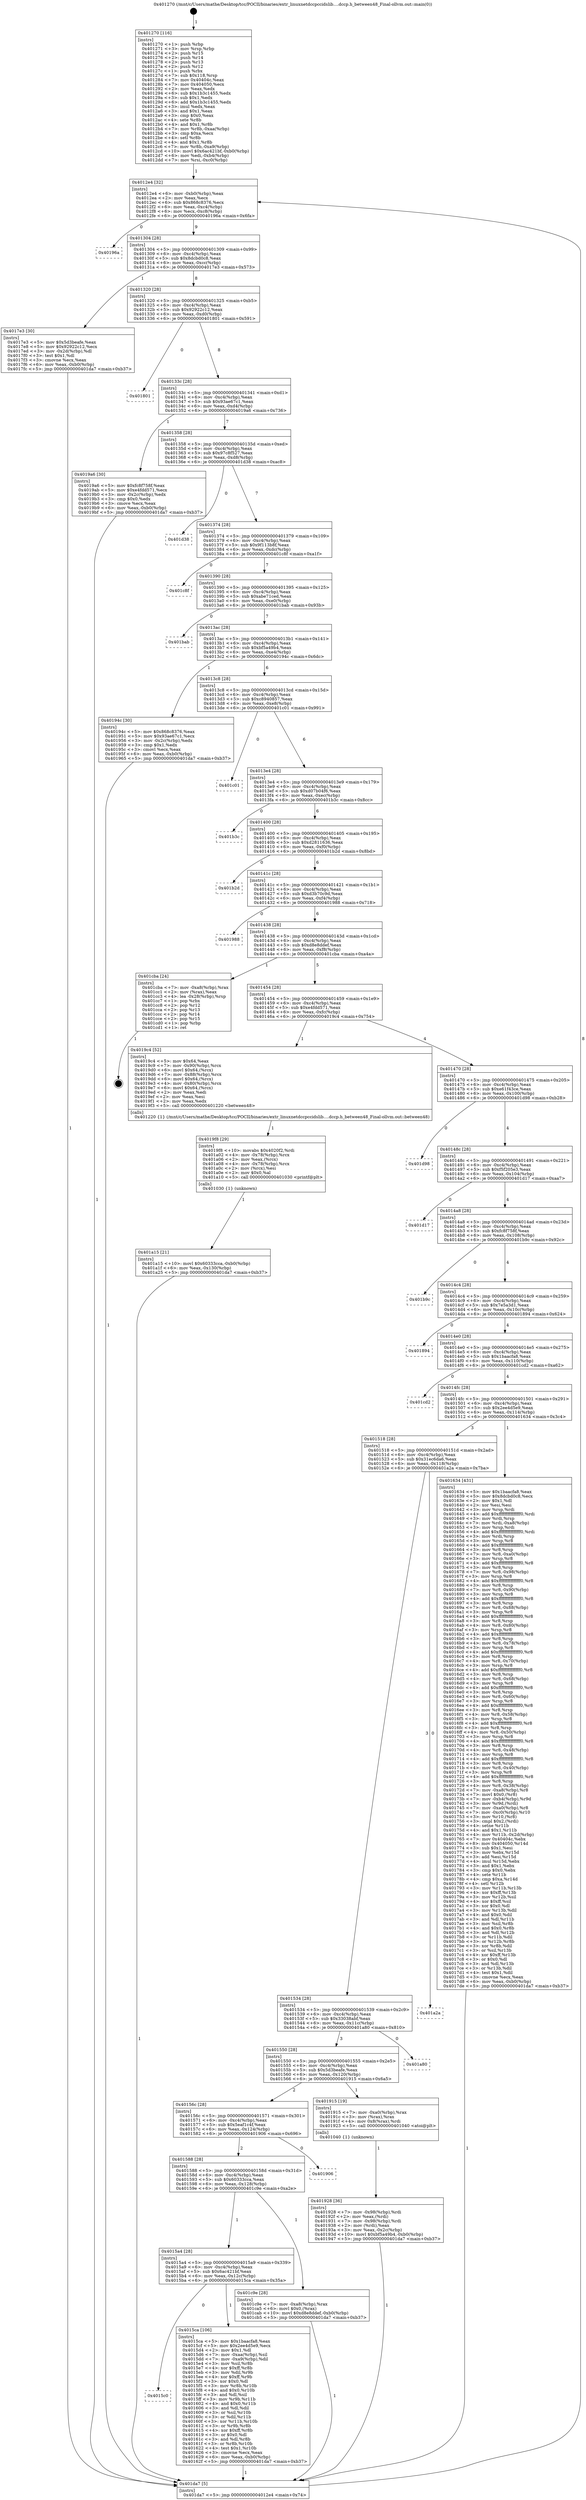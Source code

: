digraph "0x401270" {
  label = "0x401270 (/mnt/c/Users/mathe/Desktop/tcc/POCII/binaries/extr_linuxnetdccpccidslib....dccp.h_between48_Final-ollvm.out::main(0))"
  labelloc = "t"
  node[shape=record]

  Entry [label="",width=0.3,height=0.3,shape=circle,fillcolor=black,style=filled]
  "0x4012e4" [label="{
     0x4012e4 [32]\l
     | [instrs]\l
     &nbsp;&nbsp;0x4012e4 \<+6\>: mov -0xb0(%rbp),%eax\l
     &nbsp;&nbsp;0x4012ea \<+2\>: mov %eax,%ecx\l
     &nbsp;&nbsp;0x4012ec \<+6\>: sub $0x868c8376,%ecx\l
     &nbsp;&nbsp;0x4012f2 \<+6\>: mov %eax,-0xc4(%rbp)\l
     &nbsp;&nbsp;0x4012f8 \<+6\>: mov %ecx,-0xc8(%rbp)\l
     &nbsp;&nbsp;0x4012fe \<+6\>: je 000000000040196a \<main+0x6fa\>\l
  }"]
  "0x40196a" [label="{
     0x40196a\l
  }", style=dashed]
  "0x401304" [label="{
     0x401304 [28]\l
     | [instrs]\l
     &nbsp;&nbsp;0x401304 \<+5\>: jmp 0000000000401309 \<main+0x99\>\l
     &nbsp;&nbsp;0x401309 \<+6\>: mov -0xc4(%rbp),%eax\l
     &nbsp;&nbsp;0x40130f \<+5\>: sub $0x8dcbd0c8,%eax\l
     &nbsp;&nbsp;0x401314 \<+6\>: mov %eax,-0xcc(%rbp)\l
     &nbsp;&nbsp;0x40131a \<+6\>: je 00000000004017e3 \<main+0x573\>\l
  }"]
  Exit [label="",width=0.3,height=0.3,shape=circle,fillcolor=black,style=filled,peripheries=2]
  "0x4017e3" [label="{
     0x4017e3 [30]\l
     | [instrs]\l
     &nbsp;&nbsp;0x4017e3 \<+5\>: mov $0x5d3beafe,%eax\l
     &nbsp;&nbsp;0x4017e8 \<+5\>: mov $0x92922c12,%ecx\l
     &nbsp;&nbsp;0x4017ed \<+3\>: mov -0x2d(%rbp),%dl\l
     &nbsp;&nbsp;0x4017f0 \<+3\>: test $0x1,%dl\l
     &nbsp;&nbsp;0x4017f3 \<+3\>: cmovne %ecx,%eax\l
     &nbsp;&nbsp;0x4017f6 \<+6\>: mov %eax,-0xb0(%rbp)\l
     &nbsp;&nbsp;0x4017fc \<+5\>: jmp 0000000000401da7 \<main+0xb37\>\l
  }"]
  "0x401320" [label="{
     0x401320 [28]\l
     | [instrs]\l
     &nbsp;&nbsp;0x401320 \<+5\>: jmp 0000000000401325 \<main+0xb5\>\l
     &nbsp;&nbsp;0x401325 \<+6\>: mov -0xc4(%rbp),%eax\l
     &nbsp;&nbsp;0x40132b \<+5\>: sub $0x92922c12,%eax\l
     &nbsp;&nbsp;0x401330 \<+6\>: mov %eax,-0xd0(%rbp)\l
     &nbsp;&nbsp;0x401336 \<+6\>: je 0000000000401801 \<main+0x591\>\l
  }"]
  "0x401a15" [label="{
     0x401a15 [21]\l
     | [instrs]\l
     &nbsp;&nbsp;0x401a15 \<+10\>: movl $0x60333cca,-0xb0(%rbp)\l
     &nbsp;&nbsp;0x401a1f \<+6\>: mov %eax,-0x130(%rbp)\l
     &nbsp;&nbsp;0x401a25 \<+5\>: jmp 0000000000401da7 \<main+0xb37\>\l
  }"]
  "0x401801" [label="{
     0x401801\l
  }", style=dashed]
  "0x40133c" [label="{
     0x40133c [28]\l
     | [instrs]\l
     &nbsp;&nbsp;0x40133c \<+5\>: jmp 0000000000401341 \<main+0xd1\>\l
     &nbsp;&nbsp;0x401341 \<+6\>: mov -0xc4(%rbp),%eax\l
     &nbsp;&nbsp;0x401347 \<+5\>: sub $0x93ae67c1,%eax\l
     &nbsp;&nbsp;0x40134c \<+6\>: mov %eax,-0xd4(%rbp)\l
     &nbsp;&nbsp;0x401352 \<+6\>: je 00000000004019a6 \<main+0x736\>\l
  }"]
  "0x4019f8" [label="{
     0x4019f8 [29]\l
     | [instrs]\l
     &nbsp;&nbsp;0x4019f8 \<+10\>: movabs $0x4020f2,%rdi\l
     &nbsp;&nbsp;0x401a02 \<+4\>: mov -0x78(%rbp),%rcx\l
     &nbsp;&nbsp;0x401a06 \<+2\>: mov %eax,(%rcx)\l
     &nbsp;&nbsp;0x401a08 \<+4\>: mov -0x78(%rbp),%rcx\l
     &nbsp;&nbsp;0x401a0c \<+2\>: mov (%rcx),%esi\l
     &nbsp;&nbsp;0x401a0e \<+2\>: mov $0x0,%al\l
     &nbsp;&nbsp;0x401a10 \<+5\>: call 0000000000401030 \<printf@plt\>\l
     | [calls]\l
     &nbsp;&nbsp;0x401030 \{1\} (unknown)\l
  }"]
  "0x4019a6" [label="{
     0x4019a6 [30]\l
     | [instrs]\l
     &nbsp;&nbsp;0x4019a6 \<+5\>: mov $0xfc8f758f,%eax\l
     &nbsp;&nbsp;0x4019ab \<+5\>: mov $0xe4fdd571,%ecx\l
     &nbsp;&nbsp;0x4019b0 \<+3\>: mov -0x2c(%rbp),%edx\l
     &nbsp;&nbsp;0x4019b3 \<+3\>: cmp $0x0,%edx\l
     &nbsp;&nbsp;0x4019b6 \<+3\>: cmove %ecx,%eax\l
     &nbsp;&nbsp;0x4019b9 \<+6\>: mov %eax,-0xb0(%rbp)\l
     &nbsp;&nbsp;0x4019bf \<+5\>: jmp 0000000000401da7 \<main+0xb37\>\l
  }"]
  "0x401358" [label="{
     0x401358 [28]\l
     | [instrs]\l
     &nbsp;&nbsp;0x401358 \<+5\>: jmp 000000000040135d \<main+0xed\>\l
     &nbsp;&nbsp;0x40135d \<+6\>: mov -0xc4(%rbp),%eax\l
     &nbsp;&nbsp;0x401363 \<+5\>: sub $0x97c8f527,%eax\l
     &nbsp;&nbsp;0x401368 \<+6\>: mov %eax,-0xd8(%rbp)\l
     &nbsp;&nbsp;0x40136e \<+6\>: je 0000000000401d38 \<main+0xac8\>\l
  }"]
  "0x401928" [label="{
     0x401928 [36]\l
     | [instrs]\l
     &nbsp;&nbsp;0x401928 \<+7\>: mov -0x98(%rbp),%rdi\l
     &nbsp;&nbsp;0x40192f \<+2\>: mov %eax,(%rdi)\l
     &nbsp;&nbsp;0x401931 \<+7\>: mov -0x98(%rbp),%rdi\l
     &nbsp;&nbsp;0x401938 \<+2\>: mov (%rdi),%eax\l
     &nbsp;&nbsp;0x40193a \<+3\>: mov %eax,-0x2c(%rbp)\l
     &nbsp;&nbsp;0x40193d \<+10\>: movl $0xbf5a49b4,-0xb0(%rbp)\l
     &nbsp;&nbsp;0x401947 \<+5\>: jmp 0000000000401da7 \<main+0xb37\>\l
  }"]
  "0x401d38" [label="{
     0x401d38\l
  }", style=dashed]
  "0x401374" [label="{
     0x401374 [28]\l
     | [instrs]\l
     &nbsp;&nbsp;0x401374 \<+5\>: jmp 0000000000401379 \<main+0x109\>\l
     &nbsp;&nbsp;0x401379 \<+6\>: mov -0xc4(%rbp),%eax\l
     &nbsp;&nbsp;0x40137f \<+5\>: sub $0x9f113b8f,%eax\l
     &nbsp;&nbsp;0x401384 \<+6\>: mov %eax,-0xdc(%rbp)\l
     &nbsp;&nbsp;0x40138a \<+6\>: je 0000000000401c8f \<main+0xa1f\>\l
  }"]
  "0x401270" [label="{
     0x401270 [116]\l
     | [instrs]\l
     &nbsp;&nbsp;0x401270 \<+1\>: push %rbp\l
     &nbsp;&nbsp;0x401271 \<+3\>: mov %rsp,%rbp\l
     &nbsp;&nbsp;0x401274 \<+2\>: push %r15\l
     &nbsp;&nbsp;0x401276 \<+2\>: push %r14\l
     &nbsp;&nbsp;0x401278 \<+2\>: push %r13\l
     &nbsp;&nbsp;0x40127a \<+2\>: push %r12\l
     &nbsp;&nbsp;0x40127c \<+1\>: push %rbx\l
     &nbsp;&nbsp;0x40127d \<+7\>: sub $0x118,%rsp\l
     &nbsp;&nbsp;0x401284 \<+7\>: mov 0x40404c,%eax\l
     &nbsp;&nbsp;0x40128b \<+7\>: mov 0x404050,%ecx\l
     &nbsp;&nbsp;0x401292 \<+2\>: mov %eax,%edx\l
     &nbsp;&nbsp;0x401294 \<+6\>: sub $0x1b3c1455,%edx\l
     &nbsp;&nbsp;0x40129a \<+3\>: sub $0x1,%edx\l
     &nbsp;&nbsp;0x40129d \<+6\>: add $0x1b3c1455,%edx\l
     &nbsp;&nbsp;0x4012a3 \<+3\>: imul %edx,%eax\l
     &nbsp;&nbsp;0x4012a6 \<+3\>: and $0x1,%eax\l
     &nbsp;&nbsp;0x4012a9 \<+3\>: cmp $0x0,%eax\l
     &nbsp;&nbsp;0x4012ac \<+4\>: sete %r8b\l
     &nbsp;&nbsp;0x4012b0 \<+4\>: and $0x1,%r8b\l
     &nbsp;&nbsp;0x4012b4 \<+7\>: mov %r8b,-0xaa(%rbp)\l
     &nbsp;&nbsp;0x4012bb \<+3\>: cmp $0xa,%ecx\l
     &nbsp;&nbsp;0x4012be \<+4\>: setl %r8b\l
     &nbsp;&nbsp;0x4012c2 \<+4\>: and $0x1,%r8b\l
     &nbsp;&nbsp;0x4012c6 \<+7\>: mov %r8b,-0xa9(%rbp)\l
     &nbsp;&nbsp;0x4012cd \<+10\>: movl $0x6ac421bf,-0xb0(%rbp)\l
     &nbsp;&nbsp;0x4012d7 \<+6\>: mov %edi,-0xb4(%rbp)\l
     &nbsp;&nbsp;0x4012dd \<+7\>: mov %rsi,-0xc0(%rbp)\l
  }"]
  "0x401c8f" [label="{
     0x401c8f\l
  }", style=dashed]
  "0x401390" [label="{
     0x401390 [28]\l
     | [instrs]\l
     &nbsp;&nbsp;0x401390 \<+5\>: jmp 0000000000401395 \<main+0x125\>\l
     &nbsp;&nbsp;0x401395 \<+6\>: mov -0xc4(%rbp),%eax\l
     &nbsp;&nbsp;0x40139b \<+5\>: sub $0xabe71ced,%eax\l
     &nbsp;&nbsp;0x4013a0 \<+6\>: mov %eax,-0xe0(%rbp)\l
     &nbsp;&nbsp;0x4013a6 \<+6\>: je 0000000000401bab \<main+0x93b\>\l
  }"]
  "0x401da7" [label="{
     0x401da7 [5]\l
     | [instrs]\l
     &nbsp;&nbsp;0x401da7 \<+5\>: jmp 00000000004012e4 \<main+0x74\>\l
  }"]
  "0x401bab" [label="{
     0x401bab\l
  }", style=dashed]
  "0x4013ac" [label="{
     0x4013ac [28]\l
     | [instrs]\l
     &nbsp;&nbsp;0x4013ac \<+5\>: jmp 00000000004013b1 \<main+0x141\>\l
     &nbsp;&nbsp;0x4013b1 \<+6\>: mov -0xc4(%rbp),%eax\l
     &nbsp;&nbsp;0x4013b7 \<+5\>: sub $0xbf5a49b4,%eax\l
     &nbsp;&nbsp;0x4013bc \<+6\>: mov %eax,-0xe4(%rbp)\l
     &nbsp;&nbsp;0x4013c2 \<+6\>: je 000000000040194c \<main+0x6dc\>\l
  }"]
  "0x4015c0" [label="{
     0x4015c0\l
  }", style=dashed]
  "0x40194c" [label="{
     0x40194c [30]\l
     | [instrs]\l
     &nbsp;&nbsp;0x40194c \<+5\>: mov $0x868c8376,%eax\l
     &nbsp;&nbsp;0x401951 \<+5\>: mov $0x93ae67c1,%ecx\l
     &nbsp;&nbsp;0x401956 \<+3\>: mov -0x2c(%rbp),%edx\l
     &nbsp;&nbsp;0x401959 \<+3\>: cmp $0x1,%edx\l
     &nbsp;&nbsp;0x40195c \<+3\>: cmovl %ecx,%eax\l
     &nbsp;&nbsp;0x40195f \<+6\>: mov %eax,-0xb0(%rbp)\l
     &nbsp;&nbsp;0x401965 \<+5\>: jmp 0000000000401da7 \<main+0xb37\>\l
  }"]
  "0x4013c8" [label="{
     0x4013c8 [28]\l
     | [instrs]\l
     &nbsp;&nbsp;0x4013c8 \<+5\>: jmp 00000000004013cd \<main+0x15d\>\l
     &nbsp;&nbsp;0x4013cd \<+6\>: mov -0xc4(%rbp),%eax\l
     &nbsp;&nbsp;0x4013d3 \<+5\>: sub $0xc8940857,%eax\l
     &nbsp;&nbsp;0x4013d8 \<+6\>: mov %eax,-0xe8(%rbp)\l
     &nbsp;&nbsp;0x4013de \<+6\>: je 0000000000401c01 \<main+0x991\>\l
  }"]
  "0x4015ca" [label="{
     0x4015ca [106]\l
     | [instrs]\l
     &nbsp;&nbsp;0x4015ca \<+5\>: mov $0x1baacfa8,%eax\l
     &nbsp;&nbsp;0x4015cf \<+5\>: mov $0x2ee4d5e9,%ecx\l
     &nbsp;&nbsp;0x4015d4 \<+2\>: mov $0x1,%dl\l
     &nbsp;&nbsp;0x4015d6 \<+7\>: mov -0xaa(%rbp),%sil\l
     &nbsp;&nbsp;0x4015dd \<+7\>: mov -0xa9(%rbp),%dil\l
     &nbsp;&nbsp;0x4015e4 \<+3\>: mov %sil,%r8b\l
     &nbsp;&nbsp;0x4015e7 \<+4\>: xor $0xff,%r8b\l
     &nbsp;&nbsp;0x4015eb \<+3\>: mov %dil,%r9b\l
     &nbsp;&nbsp;0x4015ee \<+4\>: xor $0xff,%r9b\l
     &nbsp;&nbsp;0x4015f2 \<+3\>: xor $0x0,%dl\l
     &nbsp;&nbsp;0x4015f5 \<+3\>: mov %r8b,%r10b\l
     &nbsp;&nbsp;0x4015f8 \<+4\>: and $0x0,%r10b\l
     &nbsp;&nbsp;0x4015fc \<+3\>: and %dl,%sil\l
     &nbsp;&nbsp;0x4015ff \<+3\>: mov %r9b,%r11b\l
     &nbsp;&nbsp;0x401602 \<+4\>: and $0x0,%r11b\l
     &nbsp;&nbsp;0x401606 \<+3\>: and %dl,%dil\l
     &nbsp;&nbsp;0x401609 \<+3\>: or %sil,%r10b\l
     &nbsp;&nbsp;0x40160c \<+3\>: or %dil,%r11b\l
     &nbsp;&nbsp;0x40160f \<+3\>: xor %r11b,%r10b\l
     &nbsp;&nbsp;0x401612 \<+3\>: or %r9b,%r8b\l
     &nbsp;&nbsp;0x401615 \<+4\>: xor $0xff,%r8b\l
     &nbsp;&nbsp;0x401619 \<+3\>: or $0x0,%dl\l
     &nbsp;&nbsp;0x40161c \<+3\>: and %dl,%r8b\l
     &nbsp;&nbsp;0x40161f \<+3\>: or %r8b,%r10b\l
     &nbsp;&nbsp;0x401622 \<+4\>: test $0x1,%r10b\l
     &nbsp;&nbsp;0x401626 \<+3\>: cmovne %ecx,%eax\l
     &nbsp;&nbsp;0x401629 \<+6\>: mov %eax,-0xb0(%rbp)\l
     &nbsp;&nbsp;0x40162f \<+5\>: jmp 0000000000401da7 \<main+0xb37\>\l
  }"]
  "0x401c01" [label="{
     0x401c01\l
  }", style=dashed]
  "0x4013e4" [label="{
     0x4013e4 [28]\l
     | [instrs]\l
     &nbsp;&nbsp;0x4013e4 \<+5\>: jmp 00000000004013e9 \<main+0x179\>\l
     &nbsp;&nbsp;0x4013e9 \<+6\>: mov -0xc4(%rbp),%eax\l
     &nbsp;&nbsp;0x4013ef \<+5\>: sub $0xd07b04f6,%eax\l
     &nbsp;&nbsp;0x4013f4 \<+6\>: mov %eax,-0xec(%rbp)\l
     &nbsp;&nbsp;0x4013fa \<+6\>: je 0000000000401b3c \<main+0x8cc\>\l
  }"]
  "0x4015a4" [label="{
     0x4015a4 [28]\l
     | [instrs]\l
     &nbsp;&nbsp;0x4015a4 \<+5\>: jmp 00000000004015a9 \<main+0x339\>\l
     &nbsp;&nbsp;0x4015a9 \<+6\>: mov -0xc4(%rbp),%eax\l
     &nbsp;&nbsp;0x4015af \<+5\>: sub $0x6ac421bf,%eax\l
     &nbsp;&nbsp;0x4015b4 \<+6\>: mov %eax,-0x12c(%rbp)\l
     &nbsp;&nbsp;0x4015ba \<+6\>: je 00000000004015ca \<main+0x35a\>\l
  }"]
  "0x401b3c" [label="{
     0x401b3c\l
  }", style=dashed]
  "0x401400" [label="{
     0x401400 [28]\l
     | [instrs]\l
     &nbsp;&nbsp;0x401400 \<+5\>: jmp 0000000000401405 \<main+0x195\>\l
     &nbsp;&nbsp;0x401405 \<+6\>: mov -0xc4(%rbp),%eax\l
     &nbsp;&nbsp;0x40140b \<+5\>: sub $0xd2811636,%eax\l
     &nbsp;&nbsp;0x401410 \<+6\>: mov %eax,-0xf0(%rbp)\l
     &nbsp;&nbsp;0x401416 \<+6\>: je 0000000000401b2d \<main+0x8bd\>\l
  }"]
  "0x401c9e" [label="{
     0x401c9e [28]\l
     | [instrs]\l
     &nbsp;&nbsp;0x401c9e \<+7\>: mov -0xa8(%rbp),%rax\l
     &nbsp;&nbsp;0x401ca5 \<+6\>: movl $0x0,(%rax)\l
     &nbsp;&nbsp;0x401cab \<+10\>: movl $0xd8e8ddef,-0xb0(%rbp)\l
     &nbsp;&nbsp;0x401cb5 \<+5\>: jmp 0000000000401da7 \<main+0xb37\>\l
  }"]
  "0x401b2d" [label="{
     0x401b2d\l
  }", style=dashed]
  "0x40141c" [label="{
     0x40141c [28]\l
     | [instrs]\l
     &nbsp;&nbsp;0x40141c \<+5\>: jmp 0000000000401421 \<main+0x1b1\>\l
     &nbsp;&nbsp;0x401421 \<+6\>: mov -0xc4(%rbp),%eax\l
     &nbsp;&nbsp;0x401427 \<+5\>: sub $0xd3b70c9d,%eax\l
     &nbsp;&nbsp;0x40142c \<+6\>: mov %eax,-0xf4(%rbp)\l
     &nbsp;&nbsp;0x401432 \<+6\>: je 0000000000401988 \<main+0x718\>\l
  }"]
  "0x401588" [label="{
     0x401588 [28]\l
     | [instrs]\l
     &nbsp;&nbsp;0x401588 \<+5\>: jmp 000000000040158d \<main+0x31d\>\l
     &nbsp;&nbsp;0x40158d \<+6\>: mov -0xc4(%rbp),%eax\l
     &nbsp;&nbsp;0x401593 \<+5\>: sub $0x60333cca,%eax\l
     &nbsp;&nbsp;0x401598 \<+6\>: mov %eax,-0x128(%rbp)\l
     &nbsp;&nbsp;0x40159e \<+6\>: je 0000000000401c9e \<main+0xa2e\>\l
  }"]
  "0x401988" [label="{
     0x401988\l
  }", style=dashed]
  "0x401438" [label="{
     0x401438 [28]\l
     | [instrs]\l
     &nbsp;&nbsp;0x401438 \<+5\>: jmp 000000000040143d \<main+0x1cd\>\l
     &nbsp;&nbsp;0x40143d \<+6\>: mov -0xc4(%rbp),%eax\l
     &nbsp;&nbsp;0x401443 \<+5\>: sub $0xd8e8ddef,%eax\l
     &nbsp;&nbsp;0x401448 \<+6\>: mov %eax,-0xf8(%rbp)\l
     &nbsp;&nbsp;0x40144e \<+6\>: je 0000000000401cba \<main+0xa4a\>\l
  }"]
  "0x401906" [label="{
     0x401906\l
  }", style=dashed]
  "0x401cba" [label="{
     0x401cba [24]\l
     | [instrs]\l
     &nbsp;&nbsp;0x401cba \<+7\>: mov -0xa8(%rbp),%rax\l
     &nbsp;&nbsp;0x401cc1 \<+2\>: mov (%rax),%eax\l
     &nbsp;&nbsp;0x401cc3 \<+4\>: lea -0x28(%rbp),%rsp\l
     &nbsp;&nbsp;0x401cc7 \<+1\>: pop %rbx\l
     &nbsp;&nbsp;0x401cc8 \<+2\>: pop %r12\l
     &nbsp;&nbsp;0x401cca \<+2\>: pop %r13\l
     &nbsp;&nbsp;0x401ccc \<+2\>: pop %r14\l
     &nbsp;&nbsp;0x401cce \<+2\>: pop %r15\l
     &nbsp;&nbsp;0x401cd0 \<+1\>: pop %rbp\l
     &nbsp;&nbsp;0x401cd1 \<+1\>: ret\l
  }"]
  "0x401454" [label="{
     0x401454 [28]\l
     | [instrs]\l
     &nbsp;&nbsp;0x401454 \<+5\>: jmp 0000000000401459 \<main+0x1e9\>\l
     &nbsp;&nbsp;0x401459 \<+6\>: mov -0xc4(%rbp),%eax\l
     &nbsp;&nbsp;0x40145f \<+5\>: sub $0xe4fdd571,%eax\l
     &nbsp;&nbsp;0x401464 \<+6\>: mov %eax,-0xfc(%rbp)\l
     &nbsp;&nbsp;0x40146a \<+6\>: je 00000000004019c4 \<main+0x754\>\l
  }"]
  "0x40156c" [label="{
     0x40156c [28]\l
     | [instrs]\l
     &nbsp;&nbsp;0x40156c \<+5\>: jmp 0000000000401571 \<main+0x301\>\l
     &nbsp;&nbsp;0x401571 \<+6\>: mov -0xc4(%rbp),%eax\l
     &nbsp;&nbsp;0x401577 \<+5\>: sub $0x5eaf1c4f,%eax\l
     &nbsp;&nbsp;0x40157c \<+6\>: mov %eax,-0x124(%rbp)\l
     &nbsp;&nbsp;0x401582 \<+6\>: je 0000000000401906 \<main+0x696\>\l
  }"]
  "0x4019c4" [label="{
     0x4019c4 [52]\l
     | [instrs]\l
     &nbsp;&nbsp;0x4019c4 \<+5\>: mov $0x64,%eax\l
     &nbsp;&nbsp;0x4019c9 \<+7\>: mov -0x90(%rbp),%rcx\l
     &nbsp;&nbsp;0x4019d0 \<+6\>: movl $0x64,(%rcx)\l
     &nbsp;&nbsp;0x4019d6 \<+7\>: mov -0x88(%rbp),%rcx\l
     &nbsp;&nbsp;0x4019dd \<+6\>: movl $0x64,(%rcx)\l
     &nbsp;&nbsp;0x4019e3 \<+4\>: mov -0x80(%rbp),%rcx\l
     &nbsp;&nbsp;0x4019e7 \<+6\>: movl $0x64,(%rcx)\l
     &nbsp;&nbsp;0x4019ed \<+2\>: mov %eax,%edi\l
     &nbsp;&nbsp;0x4019ef \<+2\>: mov %eax,%esi\l
     &nbsp;&nbsp;0x4019f1 \<+2\>: mov %eax,%edx\l
     &nbsp;&nbsp;0x4019f3 \<+5\>: call 0000000000401220 \<between48\>\l
     | [calls]\l
     &nbsp;&nbsp;0x401220 \{1\} (/mnt/c/Users/mathe/Desktop/tcc/POCII/binaries/extr_linuxnetdccpccidslib....dccp.h_between48_Final-ollvm.out::between48)\l
  }"]
  "0x401470" [label="{
     0x401470 [28]\l
     | [instrs]\l
     &nbsp;&nbsp;0x401470 \<+5\>: jmp 0000000000401475 \<main+0x205\>\l
     &nbsp;&nbsp;0x401475 \<+6\>: mov -0xc4(%rbp),%eax\l
     &nbsp;&nbsp;0x40147b \<+5\>: sub $0xe61f43ce,%eax\l
     &nbsp;&nbsp;0x401480 \<+6\>: mov %eax,-0x100(%rbp)\l
     &nbsp;&nbsp;0x401486 \<+6\>: je 0000000000401d98 \<main+0xb28\>\l
  }"]
  "0x401915" [label="{
     0x401915 [19]\l
     | [instrs]\l
     &nbsp;&nbsp;0x401915 \<+7\>: mov -0xa0(%rbp),%rax\l
     &nbsp;&nbsp;0x40191c \<+3\>: mov (%rax),%rax\l
     &nbsp;&nbsp;0x40191f \<+4\>: mov 0x8(%rax),%rdi\l
     &nbsp;&nbsp;0x401923 \<+5\>: call 0000000000401040 \<atoi@plt\>\l
     | [calls]\l
     &nbsp;&nbsp;0x401040 \{1\} (unknown)\l
  }"]
  "0x401d98" [label="{
     0x401d98\l
  }", style=dashed]
  "0x40148c" [label="{
     0x40148c [28]\l
     | [instrs]\l
     &nbsp;&nbsp;0x40148c \<+5\>: jmp 0000000000401491 \<main+0x221\>\l
     &nbsp;&nbsp;0x401491 \<+6\>: mov -0xc4(%rbp),%eax\l
     &nbsp;&nbsp;0x401497 \<+5\>: sub $0xf5f205e3,%eax\l
     &nbsp;&nbsp;0x40149c \<+6\>: mov %eax,-0x104(%rbp)\l
     &nbsp;&nbsp;0x4014a2 \<+6\>: je 0000000000401d17 \<main+0xaa7\>\l
  }"]
  "0x401550" [label="{
     0x401550 [28]\l
     | [instrs]\l
     &nbsp;&nbsp;0x401550 \<+5\>: jmp 0000000000401555 \<main+0x2e5\>\l
     &nbsp;&nbsp;0x401555 \<+6\>: mov -0xc4(%rbp),%eax\l
     &nbsp;&nbsp;0x40155b \<+5\>: sub $0x5d3beafe,%eax\l
     &nbsp;&nbsp;0x401560 \<+6\>: mov %eax,-0x120(%rbp)\l
     &nbsp;&nbsp;0x401566 \<+6\>: je 0000000000401915 \<main+0x6a5\>\l
  }"]
  "0x401d17" [label="{
     0x401d17\l
  }", style=dashed]
  "0x4014a8" [label="{
     0x4014a8 [28]\l
     | [instrs]\l
     &nbsp;&nbsp;0x4014a8 \<+5\>: jmp 00000000004014ad \<main+0x23d\>\l
     &nbsp;&nbsp;0x4014ad \<+6\>: mov -0xc4(%rbp),%eax\l
     &nbsp;&nbsp;0x4014b3 \<+5\>: sub $0xfc8f758f,%eax\l
     &nbsp;&nbsp;0x4014b8 \<+6\>: mov %eax,-0x108(%rbp)\l
     &nbsp;&nbsp;0x4014be \<+6\>: je 0000000000401b9c \<main+0x92c\>\l
  }"]
  "0x401a80" [label="{
     0x401a80\l
  }", style=dashed]
  "0x401b9c" [label="{
     0x401b9c\l
  }", style=dashed]
  "0x4014c4" [label="{
     0x4014c4 [28]\l
     | [instrs]\l
     &nbsp;&nbsp;0x4014c4 \<+5\>: jmp 00000000004014c9 \<main+0x259\>\l
     &nbsp;&nbsp;0x4014c9 \<+6\>: mov -0xc4(%rbp),%eax\l
     &nbsp;&nbsp;0x4014cf \<+5\>: sub $0x7e5a3d1,%eax\l
     &nbsp;&nbsp;0x4014d4 \<+6\>: mov %eax,-0x10c(%rbp)\l
     &nbsp;&nbsp;0x4014da \<+6\>: je 0000000000401894 \<main+0x624\>\l
  }"]
  "0x401534" [label="{
     0x401534 [28]\l
     | [instrs]\l
     &nbsp;&nbsp;0x401534 \<+5\>: jmp 0000000000401539 \<main+0x2c9\>\l
     &nbsp;&nbsp;0x401539 \<+6\>: mov -0xc4(%rbp),%eax\l
     &nbsp;&nbsp;0x40153f \<+5\>: sub $0x33038abf,%eax\l
     &nbsp;&nbsp;0x401544 \<+6\>: mov %eax,-0x11c(%rbp)\l
     &nbsp;&nbsp;0x40154a \<+6\>: je 0000000000401a80 \<main+0x810\>\l
  }"]
  "0x401894" [label="{
     0x401894\l
  }", style=dashed]
  "0x4014e0" [label="{
     0x4014e0 [28]\l
     | [instrs]\l
     &nbsp;&nbsp;0x4014e0 \<+5\>: jmp 00000000004014e5 \<main+0x275\>\l
     &nbsp;&nbsp;0x4014e5 \<+6\>: mov -0xc4(%rbp),%eax\l
     &nbsp;&nbsp;0x4014eb \<+5\>: sub $0x1baacfa8,%eax\l
     &nbsp;&nbsp;0x4014f0 \<+6\>: mov %eax,-0x110(%rbp)\l
     &nbsp;&nbsp;0x4014f6 \<+6\>: je 0000000000401cd2 \<main+0xa62\>\l
  }"]
  "0x401a2a" [label="{
     0x401a2a\l
  }", style=dashed]
  "0x401cd2" [label="{
     0x401cd2\l
  }", style=dashed]
  "0x4014fc" [label="{
     0x4014fc [28]\l
     | [instrs]\l
     &nbsp;&nbsp;0x4014fc \<+5\>: jmp 0000000000401501 \<main+0x291\>\l
     &nbsp;&nbsp;0x401501 \<+6\>: mov -0xc4(%rbp),%eax\l
     &nbsp;&nbsp;0x401507 \<+5\>: sub $0x2ee4d5e9,%eax\l
     &nbsp;&nbsp;0x40150c \<+6\>: mov %eax,-0x114(%rbp)\l
     &nbsp;&nbsp;0x401512 \<+6\>: je 0000000000401634 \<main+0x3c4\>\l
  }"]
  "0x401518" [label="{
     0x401518 [28]\l
     | [instrs]\l
     &nbsp;&nbsp;0x401518 \<+5\>: jmp 000000000040151d \<main+0x2ad\>\l
     &nbsp;&nbsp;0x40151d \<+6\>: mov -0xc4(%rbp),%eax\l
     &nbsp;&nbsp;0x401523 \<+5\>: sub $0x31ec6da6,%eax\l
     &nbsp;&nbsp;0x401528 \<+6\>: mov %eax,-0x118(%rbp)\l
     &nbsp;&nbsp;0x40152e \<+6\>: je 0000000000401a2a \<main+0x7ba\>\l
  }"]
  "0x401634" [label="{
     0x401634 [431]\l
     | [instrs]\l
     &nbsp;&nbsp;0x401634 \<+5\>: mov $0x1baacfa8,%eax\l
     &nbsp;&nbsp;0x401639 \<+5\>: mov $0x8dcbd0c8,%ecx\l
     &nbsp;&nbsp;0x40163e \<+2\>: mov $0x1,%dl\l
     &nbsp;&nbsp;0x401640 \<+2\>: xor %esi,%esi\l
     &nbsp;&nbsp;0x401642 \<+3\>: mov %rsp,%rdi\l
     &nbsp;&nbsp;0x401645 \<+4\>: add $0xfffffffffffffff0,%rdi\l
     &nbsp;&nbsp;0x401649 \<+3\>: mov %rdi,%rsp\l
     &nbsp;&nbsp;0x40164c \<+7\>: mov %rdi,-0xa8(%rbp)\l
     &nbsp;&nbsp;0x401653 \<+3\>: mov %rsp,%rdi\l
     &nbsp;&nbsp;0x401656 \<+4\>: add $0xfffffffffffffff0,%rdi\l
     &nbsp;&nbsp;0x40165a \<+3\>: mov %rdi,%rsp\l
     &nbsp;&nbsp;0x40165d \<+3\>: mov %rsp,%r8\l
     &nbsp;&nbsp;0x401660 \<+4\>: add $0xfffffffffffffff0,%r8\l
     &nbsp;&nbsp;0x401664 \<+3\>: mov %r8,%rsp\l
     &nbsp;&nbsp;0x401667 \<+7\>: mov %r8,-0xa0(%rbp)\l
     &nbsp;&nbsp;0x40166e \<+3\>: mov %rsp,%r8\l
     &nbsp;&nbsp;0x401671 \<+4\>: add $0xfffffffffffffff0,%r8\l
     &nbsp;&nbsp;0x401675 \<+3\>: mov %r8,%rsp\l
     &nbsp;&nbsp;0x401678 \<+7\>: mov %r8,-0x98(%rbp)\l
     &nbsp;&nbsp;0x40167f \<+3\>: mov %rsp,%r8\l
     &nbsp;&nbsp;0x401682 \<+4\>: add $0xfffffffffffffff0,%r8\l
     &nbsp;&nbsp;0x401686 \<+3\>: mov %r8,%rsp\l
     &nbsp;&nbsp;0x401689 \<+7\>: mov %r8,-0x90(%rbp)\l
     &nbsp;&nbsp;0x401690 \<+3\>: mov %rsp,%r8\l
     &nbsp;&nbsp;0x401693 \<+4\>: add $0xfffffffffffffff0,%r8\l
     &nbsp;&nbsp;0x401697 \<+3\>: mov %r8,%rsp\l
     &nbsp;&nbsp;0x40169a \<+7\>: mov %r8,-0x88(%rbp)\l
     &nbsp;&nbsp;0x4016a1 \<+3\>: mov %rsp,%r8\l
     &nbsp;&nbsp;0x4016a4 \<+4\>: add $0xfffffffffffffff0,%r8\l
     &nbsp;&nbsp;0x4016a8 \<+3\>: mov %r8,%rsp\l
     &nbsp;&nbsp;0x4016ab \<+4\>: mov %r8,-0x80(%rbp)\l
     &nbsp;&nbsp;0x4016af \<+3\>: mov %rsp,%r8\l
     &nbsp;&nbsp;0x4016b2 \<+4\>: add $0xfffffffffffffff0,%r8\l
     &nbsp;&nbsp;0x4016b6 \<+3\>: mov %r8,%rsp\l
     &nbsp;&nbsp;0x4016b9 \<+4\>: mov %r8,-0x78(%rbp)\l
     &nbsp;&nbsp;0x4016bd \<+3\>: mov %rsp,%r8\l
     &nbsp;&nbsp;0x4016c0 \<+4\>: add $0xfffffffffffffff0,%r8\l
     &nbsp;&nbsp;0x4016c4 \<+3\>: mov %r8,%rsp\l
     &nbsp;&nbsp;0x4016c7 \<+4\>: mov %r8,-0x70(%rbp)\l
     &nbsp;&nbsp;0x4016cb \<+3\>: mov %rsp,%r8\l
     &nbsp;&nbsp;0x4016ce \<+4\>: add $0xfffffffffffffff0,%r8\l
     &nbsp;&nbsp;0x4016d2 \<+3\>: mov %r8,%rsp\l
     &nbsp;&nbsp;0x4016d5 \<+4\>: mov %r8,-0x68(%rbp)\l
     &nbsp;&nbsp;0x4016d9 \<+3\>: mov %rsp,%r8\l
     &nbsp;&nbsp;0x4016dc \<+4\>: add $0xfffffffffffffff0,%r8\l
     &nbsp;&nbsp;0x4016e0 \<+3\>: mov %r8,%rsp\l
     &nbsp;&nbsp;0x4016e3 \<+4\>: mov %r8,-0x60(%rbp)\l
     &nbsp;&nbsp;0x4016e7 \<+3\>: mov %rsp,%r8\l
     &nbsp;&nbsp;0x4016ea \<+4\>: add $0xfffffffffffffff0,%r8\l
     &nbsp;&nbsp;0x4016ee \<+3\>: mov %r8,%rsp\l
     &nbsp;&nbsp;0x4016f1 \<+4\>: mov %r8,-0x58(%rbp)\l
     &nbsp;&nbsp;0x4016f5 \<+3\>: mov %rsp,%r8\l
     &nbsp;&nbsp;0x4016f8 \<+4\>: add $0xfffffffffffffff0,%r8\l
     &nbsp;&nbsp;0x4016fc \<+3\>: mov %r8,%rsp\l
     &nbsp;&nbsp;0x4016ff \<+4\>: mov %r8,-0x50(%rbp)\l
     &nbsp;&nbsp;0x401703 \<+3\>: mov %rsp,%r8\l
     &nbsp;&nbsp;0x401706 \<+4\>: add $0xfffffffffffffff0,%r8\l
     &nbsp;&nbsp;0x40170a \<+3\>: mov %r8,%rsp\l
     &nbsp;&nbsp;0x40170d \<+4\>: mov %r8,-0x48(%rbp)\l
     &nbsp;&nbsp;0x401711 \<+3\>: mov %rsp,%r8\l
     &nbsp;&nbsp;0x401714 \<+4\>: add $0xfffffffffffffff0,%r8\l
     &nbsp;&nbsp;0x401718 \<+3\>: mov %r8,%rsp\l
     &nbsp;&nbsp;0x40171b \<+4\>: mov %r8,-0x40(%rbp)\l
     &nbsp;&nbsp;0x40171f \<+3\>: mov %rsp,%r8\l
     &nbsp;&nbsp;0x401722 \<+4\>: add $0xfffffffffffffff0,%r8\l
     &nbsp;&nbsp;0x401726 \<+3\>: mov %r8,%rsp\l
     &nbsp;&nbsp;0x401729 \<+4\>: mov %r8,-0x38(%rbp)\l
     &nbsp;&nbsp;0x40172d \<+7\>: mov -0xa8(%rbp),%r8\l
     &nbsp;&nbsp;0x401734 \<+7\>: movl $0x0,(%r8)\l
     &nbsp;&nbsp;0x40173b \<+7\>: mov -0xb4(%rbp),%r9d\l
     &nbsp;&nbsp;0x401742 \<+3\>: mov %r9d,(%rdi)\l
     &nbsp;&nbsp;0x401745 \<+7\>: mov -0xa0(%rbp),%r8\l
     &nbsp;&nbsp;0x40174c \<+7\>: mov -0xc0(%rbp),%r10\l
     &nbsp;&nbsp;0x401753 \<+3\>: mov %r10,(%r8)\l
     &nbsp;&nbsp;0x401756 \<+3\>: cmpl $0x2,(%rdi)\l
     &nbsp;&nbsp;0x401759 \<+4\>: setne %r11b\l
     &nbsp;&nbsp;0x40175d \<+4\>: and $0x1,%r11b\l
     &nbsp;&nbsp;0x401761 \<+4\>: mov %r11b,-0x2d(%rbp)\l
     &nbsp;&nbsp;0x401765 \<+7\>: mov 0x40404c,%ebx\l
     &nbsp;&nbsp;0x40176c \<+8\>: mov 0x404050,%r14d\l
     &nbsp;&nbsp;0x401774 \<+3\>: sub $0x1,%esi\l
     &nbsp;&nbsp;0x401777 \<+3\>: mov %ebx,%r15d\l
     &nbsp;&nbsp;0x40177a \<+3\>: add %esi,%r15d\l
     &nbsp;&nbsp;0x40177d \<+4\>: imul %r15d,%ebx\l
     &nbsp;&nbsp;0x401781 \<+3\>: and $0x1,%ebx\l
     &nbsp;&nbsp;0x401784 \<+3\>: cmp $0x0,%ebx\l
     &nbsp;&nbsp;0x401787 \<+4\>: sete %r11b\l
     &nbsp;&nbsp;0x40178b \<+4\>: cmp $0xa,%r14d\l
     &nbsp;&nbsp;0x40178f \<+4\>: setl %r12b\l
     &nbsp;&nbsp;0x401793 \<+3\>: mov %r11b,%r13b\l
     &nbsp;&nbsp;0x401796 \<+4\>: xor $0xff,%r13b\l
     &nbsp;&nbsp;0x40179a \<+3\>: mov %r12b,%sil\l
     &nbsp;&nbsp;0x40179d \<+4\>: xor $0xff,%sil\l
     &nbsp;&nbsp;0x4017a1 \<+3\>: xor $0x0,%dl\l
     &nbsp;&nbsp;0x4017a4 \<+3\>: mov %r13b,%dil\l
     &nbsp;&nbsp;0x4017a7 \<+4\>: and $0x0,%dil\l
     &nbsp;&nbsp;0x4017ab \<+3\>: and %dl,%r11b\l
     &nbsp;&nbsp;0x4017ae \<+3\>: mov %sil,%r8b\l
     &nbsp;&nbsp;0x4017b1 \<+4\>: and $0x0,%r8b\l
     &nbsp;&nbsp;0x4017b5 \<+3\>: and %dl,%r12b\l
     &nbsp;&nbsp;0x4017b8 \<+3\>: or %r11b,%dil\l
     &nbsp;&nbsp;0x4017bb \<+3\>: or %r12b,%r8b\l
     &nbsp;&nbsp;0x4017be \<+3\>: xor %r8b,%dil\l
     &nbsp;&nbsp;0x4017c1 \<+3\>: or %sil,%r13b\l
     &nbsp;&nbsp;0x4017c4 \<+4\>: xor $0xff,%r13b\l
     &nbsp;&nbsp;0x4017c8 \<+3\>: or $0x0,%dl\l
     &nbsp;&nbsp;0x4017cb \<+3\>: and %dl,%r13b\l
     &nbsp;&nbsp;0x4017ce \<+3\>: or %r13b,%dil\l
     &nbsp;&nbsp;0x4017d1 \<+4\>: test $0x1,%dil\l
     &nbsp;&nbsp;0x4017d5 \<+3\>: cmovne %ecx,%eax\l
     &nbsp;&nbsp;0x4017d8 \<+6\>: mov %eax,-0xb0(%rbp)\l
     &nbsp;&nbsp;0x4017de \<+5\>: jmp 0000000000401da7 \<main+0xb37\>\l
  }"]
  Entry -> "0x401270" [label=" 1"]
  "0x4012e4" -> "0x40196a" [label=" 0"]
  "0x4012e4" -> "0x401304" [label=" 9"]
  "0x401cba" -> Exit [label=" 1"]
  "0x401304" -> "0x4017e3" [label=" 1"]
  "0x401304" -> "0x401320" [label=" 8"]
  "0x401c9e" -> "0x401da7" [label=" 1"]
  "0x401320" -> "0x401801" [label=" 0"]
  "0x401320" -> "0x40133c" [label=" 8"]
  "0x401a15" -> "0x401da7" [label=" 1"]
  "0x40133c" -> "0x4019a6" [label=" 1"]
  "0x40133c" -> "0x401358" [label=" 7"]
  "0x4019f8" -> "0x401a15" [label=" 1"]
  "0x401358" -> "0x401d38" [label=" 0"]
  "0x401358" -> "0x401374" [label=" 7"]
  "0x4019c4" -> "0x4019f8" [label=" 1"]
  "0x401374" -> "0x401c8f" [label=" 0"]
  "0x401374" -> "0x401390" [label=" 7"]
  "0x40194c" -> "0x401da7" [label=" 1"]
  "0x401390" -> "0x401bab" [label=" 0"]
  "0x401390" -> "0x4013ac" [label=" 7"]
  "0x401928" -> "0x401da7" [label=" 1"]
  "0x4013ac" -> "0x40194c" [label=" 1"]
  "0x4013ac" -> "0x4013c8" [label=" 6"]
  "0x401915" -> "0x401928" [label=" 1"]
  "0x4013c8" -> "0x401c01" [label=" 0"]
  "0x4013c8" -> "0x4013e4" [label=" 6"]
  "0x4017e3" -> "0x401da7" [label=" 1"]
  "0x4013e4" -> "0x401b3c" [label=" 0"]
  "0x4013e4" -> "0x401400" [label=" 6"]
  "0x4019a6" -> "0x401da7" [label=" 1"]
  "0x401400" -> "0x401b2d" [label=" 0"]
  "0x401400" -> "0x40141c" [label=" 6"]
  "0x401da7" -> "0x4012e4" [label=" 8"]
  "0x40141c" -> "0x401988" [label=" 0"]
  "0x40141c" -> "0x401438" [label=" 6"]
  "0x4015ca" -> "0x401da7" [label=" 1"]
  "0x401438" -> "0x401cba" [label=" 1"]
  "0x401438" -> "0x401454" [label=" 5"]
  "0x4015a4" -> "0x4015c0" [label=" 0"]
  "0x401454" -> "0x4019c4" [label=" 1"]
  "0x401454" -> "0x401470" [label=" 4"]
  "0x401634" -> "0x401da7" [label=" 1"]
  "0x401470" -> "0x401d98" [label=" 0"]
  "0x401470" -> "0x40148c" [label=" 4"]
  "0x401588" -> "0x4015a4" [label=" 1"]
  "0x40148c" -> "0x401d17" [label=" 0"]
  "0x40148c" -> "0x4014a8" [label=" 4"]
  "0x401270" -> "0x4012e4" [label=" 1"]
  "0x4014a8" -> "0x401b9c" [label=" 0"]
  "0x4014a8" -> "0x4014c4" [label=" 4"]
  "0x40156c" -> "0x401588" [label=" 2"]
  "0x4014c4" -> "0x401894" [label=" 0"]
  "0x4014c4" -> "0x4014e0" [label=" 4"]
  "0x4015a4" -> "0x4015ca" [label=" 1"]
  "0x4014e0" -> "0x401cd2" [label=" 0"]
  "0x4014e0" -> "0x4014fc" [label=" 4"]
  "0x401550" -> "0x40156c" [label=" 2"]
  "0x4014fc" -> "0x401634" [label=" 1"]
  "0x4014fc" -> "0x401518" [label=" 3"]
  "0x401550" -> "0x401915" [label=" 1"]
  "0x401518" -> "0x401a2a" [label=" 0"]
  "0x401518" -> "0x401534" [label=" 3"]
  "0x40156c" -> "0x401906" [label=" 0"]
  "0x401534" -> "0x401a80" [label=" 0"]
  "0x401534" -> "0x401550" [label=" 3"]
  "0x401588" -> "0x401c9e" [label=" 1"]
}
